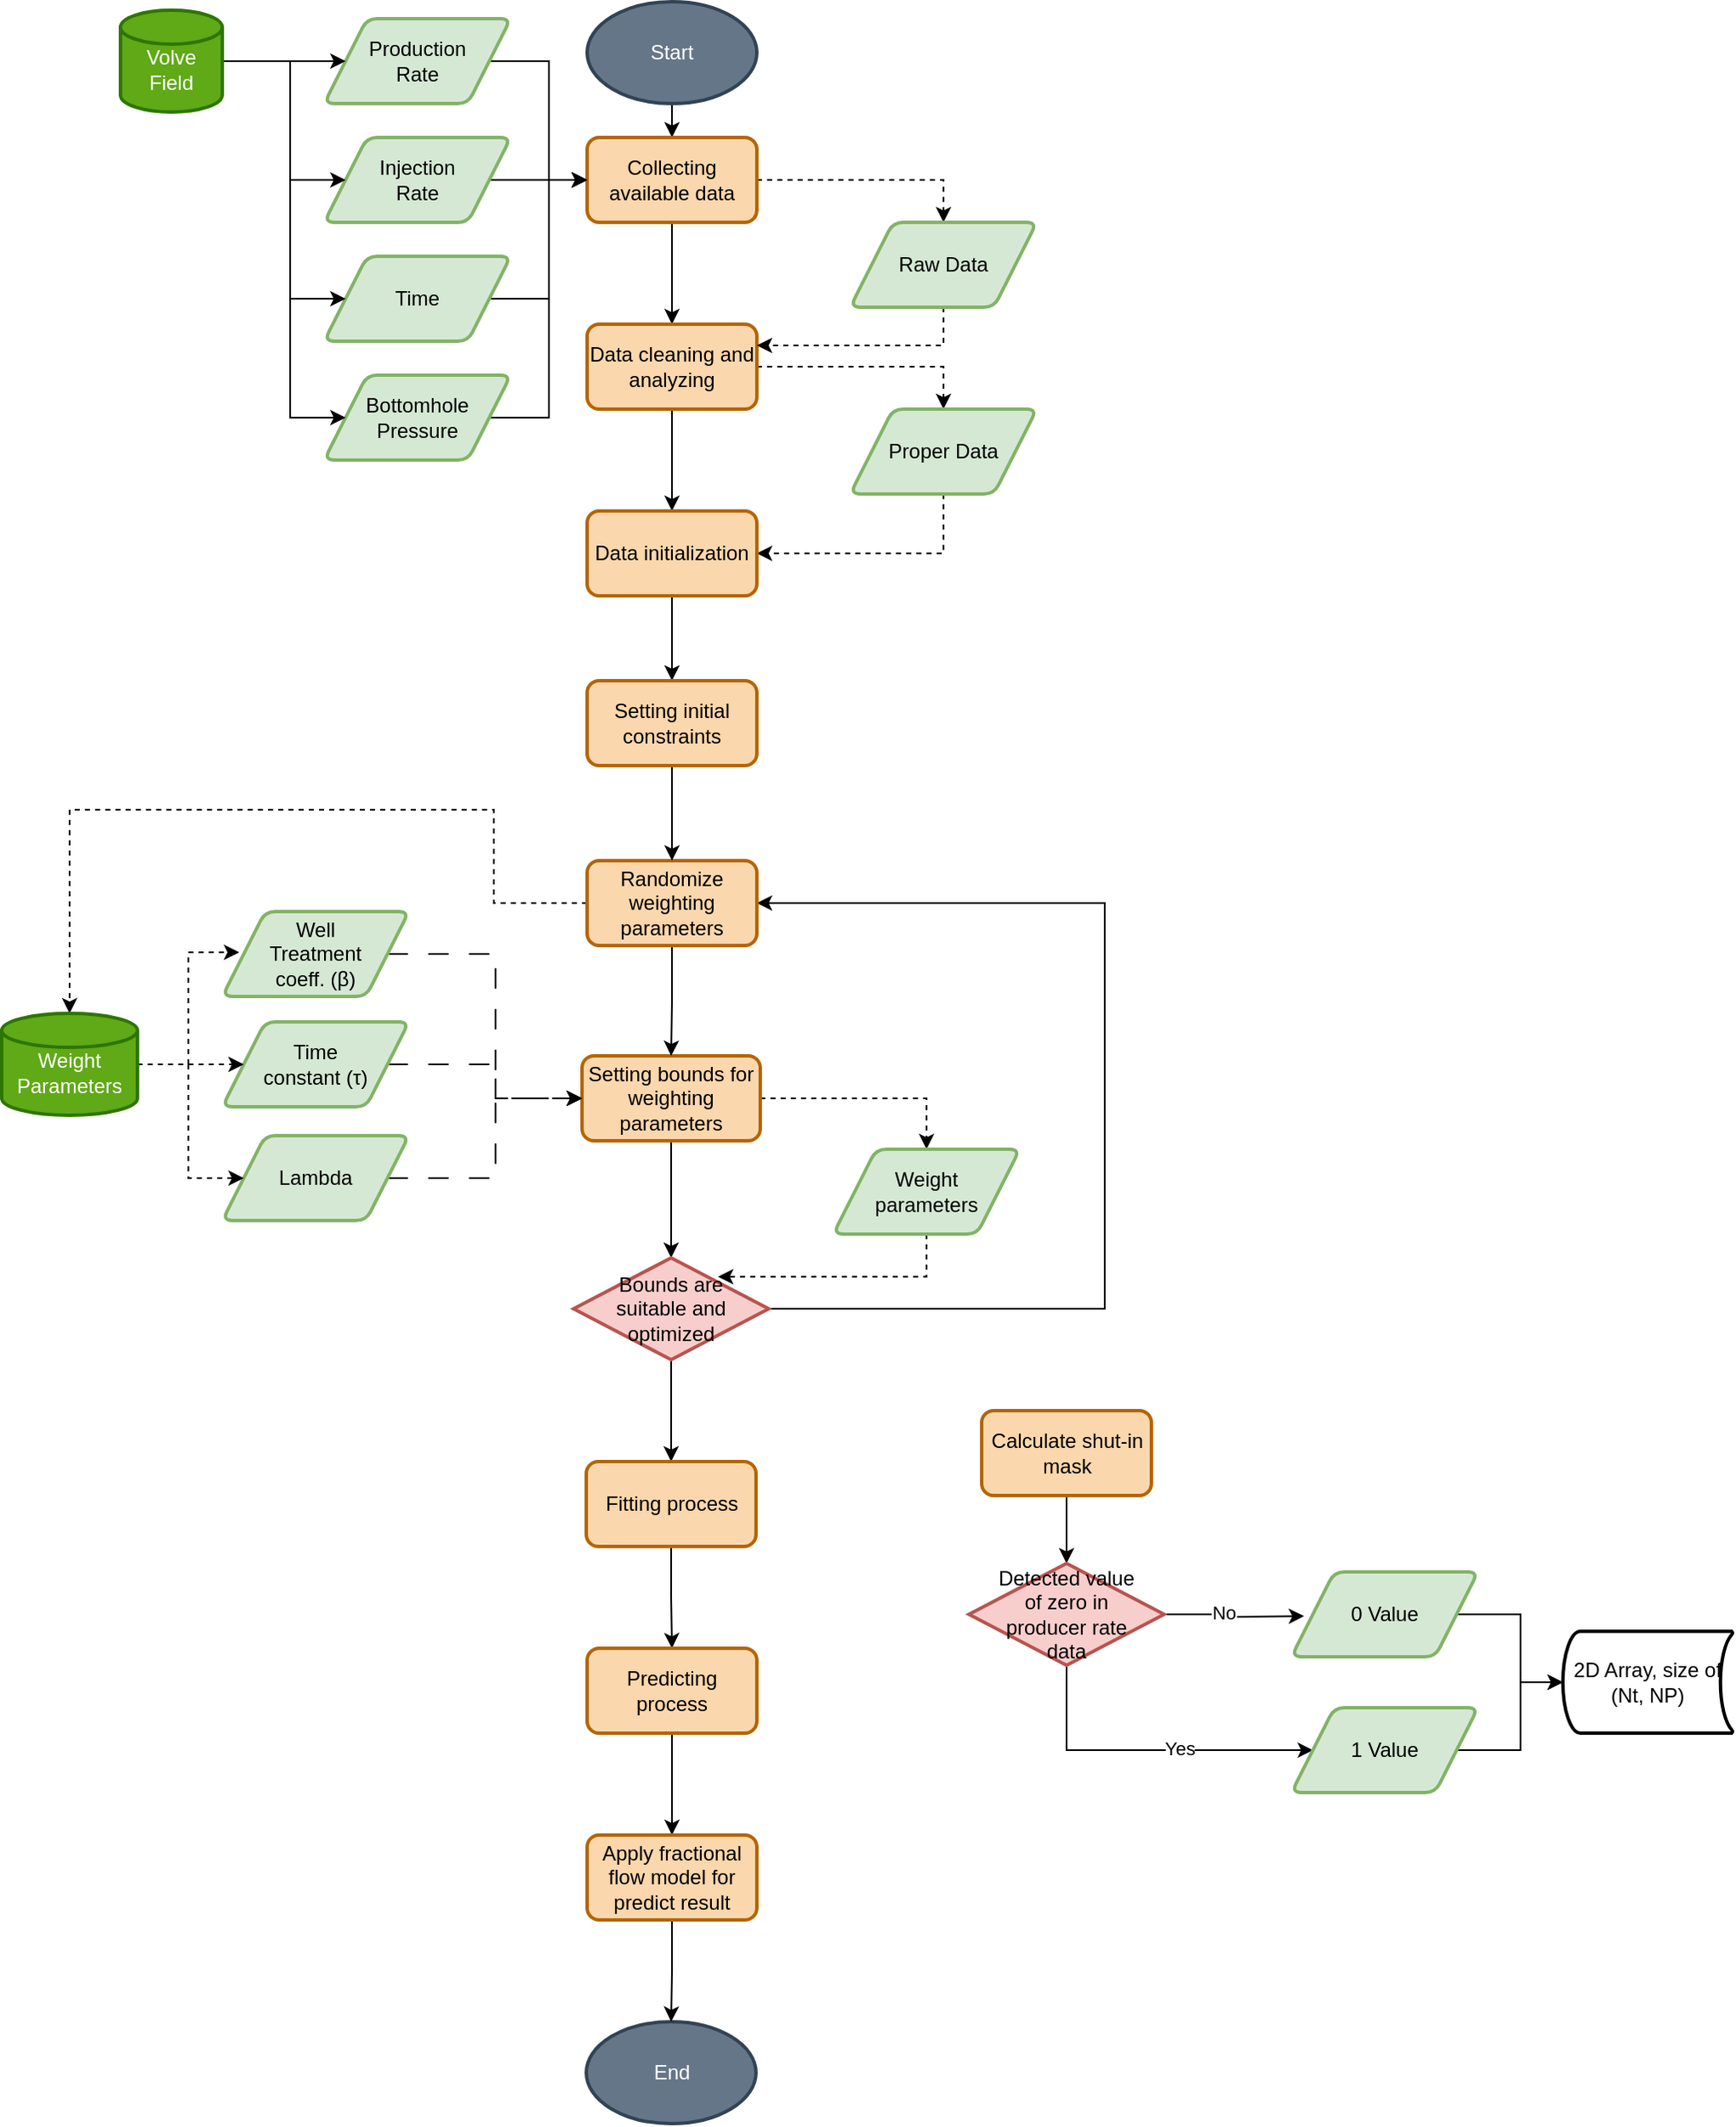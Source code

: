 <mxfile version="21.3.8" type="github">
  <diagram name="Page-1" id="_5uB-s6qS9bGdQct2IHt">
    <mxGraphModel dx="385" dy="638" grid="1" gridSize="10" guides="1" tooltips="1" connect="1" arrows="1" fold="1" page="1" pageScale="1" pageWidth="850" pageHeight="1100" math="0" shadow="0">
      <root>
        <mxCell id="0" />
        <mxCell id="1" parent="0" />
        <mxCell id="X-uNzcTZzW1CFX3FjaCT-12" style="edgeStyle=orthogonalEdgeStyle;rounded=0;orthogonalLoop=1;jettySize=auto;html=1;exitX=0.5;exitY=1;exitDx=0;exitDy=0;exitPerimeter=0;entryX=0.5;entryY=0;entryDx=0;entryDy=0;" parent="1" source="X-uNzcTZzW1CFX3FjaCT-1" target="X-uNzcTZzW1CFX3FjaCT-4" edge="1">
          <mxGeometry relative="1" as="geometry" />
        </mxCell>
        <mxCell id="X-uNzcTZzW1CFX3FjaCT-1" value="Start" style="strokeWidth=2;html=1;shape=mxgraph.flowchart.start_2;whiteSpace=wrap;fillColor=#647687;fontColor=#ffffff;strokeColor=#314354;" parent="1" vertex="1">
          <mxGeometry x="1265" y="10" width="100" height="60" as="geometry" />
        </mxCell>
        <mxCell id="X-uNzcTZzW1CFX3FjaCT-5" style="edgeStyle=orthogonalEdgeStyle;rounded=0;orthogonalLoop=1;jettySize=auto;html=1;exitX=1;exitY=0.5;exitDx=0;exitDy=0;entryX=0;entryY=0.5;entryDx=0;entryDy=0;" parent="1" source="X-uNzcTZzW1CFX3FjaCT-2" target="X-uNzcTZzW1CFX3FjaCT-4" edge="1">
          <mxGeometry relative="1" as="geometry" />
        </mxCell>
        <mxCell id="X-uNzcTZzW1CFX3FjaCT-2" value="Production Rate" style="shape=parallelogram;html=1;strokeWidth=2;perimeter=parallelogramPerimeter;whiteSpace=wrap;rounded=1;arcSize=12;size=0.23;spacingLeft=20;spacingRight=20;fillColor=#d5e8d4;strokeColor=#82b366;" parent="1" vertex="1">
          <mxGeometry x="1110" y="20" width="110" height="50" as="geometry" />
        </mxCell>
        <mxCell id="X-uNzcTZzW1CFX3FjaCT-14" style="edgeStyle=orthogonalEdgeStyle;rounded=0;orthogonalLoop=1;jettySize=auto;html=1;exitX=0.5;exitY=1;exitDx=0;exitDy=0;entryX=0.5;entryY=0;entryDx=0;entryDy=0;" parent="1" source="X-uNzcTZzW1CFX3FjaCT-4" target="X-uNzcTZzW1CFX3FjaCT-13" edge="1">
          <mxGeometry relative="1" as="geometry" />
        </mxCell>
        <mxCell id="X-uNzcTZzW1CFX3FjaCT-23" style="edgeStyle=orthogonalEdgeStyle;rounded=0;orthogonalLoop=1;jettySize=auto;html=1;exitX=1;exitY=0.5;exitDx=0;exitDy=0;entryX=0.5;entryY=0;entryDx=0;entryDy=0;dashed=1;" parent="1" source="X-uNzcTZzW1CFX3FjaCT-4" target="X-uNzcTZzW1CFX3FjaCT-15" edge="1">
          <mxGeometry relative="1" as="geometry" />
        </mxCell>
        <mxCell id="X-uNzcTZzW1CFX3FjaCT-4" value="Collecting available data" style="rounded=1;whiteSpace=wrap;html=1;absoluteArcSize=1;arcSize=14;strokeWidth=2;fillColor=#fad7ac;strokeColor=#b46504;" parent="1" vertex="1">
          <mxGeometry x="1265" y="90" width="100" height="50" as="geometry" />
        </mxCell>
        <mxCell id="X-uNzcTZzW1CFX3FjaCT-7" style="edgeStyle=orthogonalEdgeStyle;rounded=0;orthogonalLoop=1;jettySize=auto;html=1;exitX=1;exitY=0.5;exitDx=0;exitDy=0;entryX=0;entryY=0.5;entryDx=0;entryDy=0;" parent="1" source="X-uNzcTZzW1CFX3FjaCT-6" target="X-uNzcTZzW1CFX3FjaCT-4" edge="1">
          <mxGeometry relative="1" as="geometry" />
        </mxCell>
        <mxCell id="X-uNzcTZzW1CFX3FjaCT-6" value="Injection Rate" style="shape=parallelogram;html=1;strokeWidth=2;perimeter=parallelogramPerimeter;whiteSpace=wrap;rounded=1;arcSize=12;size=0.23;spacingLeft=20;spacingRight=20;fillColor=#d5e8d4;strokeColor=#82b366;" parent="1" vertex="1">
          <mxGeometry x="1110" y="90" width="110" height="50" as="geometry" />
        </mxCell>
        <mxCell id="X-uNzcTZzW1CFX3FjaCT-9" style="edgeStyle=orthogonalEdgeStyle;rounded=0;orthogonalLoop=1;jettySize=auto;html=1;exitX=1;exitY=0.5;exitDx=0;exitDy=0;entryX=0;entryY=0.5;entryDx=0;entryDy=0;" parent="1" source="X-uNzcTZzW1CFX3FjaCT-8" target="X-uNzcTZzW1CFX3FjaCT-4" edge="1">
          <mxGeometry relative="1" as="geometry" />
        </mxCell>
        <mxCell id="X-uNzcTZzW1CFX3FjaCT-8" value="Time" style="shape=parallelogram;html=1;strokeWidth=2;perimeter=parallelogramPerimeter;whiteSpace=wrap;rounded=1;arcSize=12;size=0.23;spacingLeft=20;spacingRight=20;fillColor=#d5e8d4;strokeColor=#82b366;" parent="1" vertex="1">
          <mxGeometry x="1110" y="160" width="110" height="50" as="geometry" />
        </mxCell>
        <mxCell id="X-uNzcTZzW1CFX3FjaCT-11" style="edgeStyle=orthogonalEdgeStyle;rounded=0;orthogonalLoop=1;jettySize=auto;html=1;exitX=1;exitY=0.5;exitDx=0;exitDy=0;entryX=0;entryY=0.5;entryDx=0;entryDy=0;" parent="1" source="X-uNzcTZzW1CFX3FjaCT-10" target="X-uNzcTZzW1CFX3FjaCT-4" edge="1">
          <mxGeometry relative="1" as="geometry" />
        </mxCell>
        <mxCell id="X-uNzcTZzW1CFX3FjaCT-10" value="Bottomhole Pressure" style="shape=parallelogram;html=1;strokeWidth=2;perimeter=parallelogramPerimeter;whiteSpace=wrap;rounded=1;arcSize=12;size=0.23;spacingLeft=20;spacingRight=20;fillColor=#d5e8d4;strokeColor=#82b366;" parent="1" vertex="1">
          <mxGeometry x="1110" y="230" width="110" height="50" as="geometry" />
        </mxCell>
        <mxCell id="X-uNzcTZzW1CFX3FjaCT-27" style="edgeStyle=orthogonalEdgeStyle;rounded=0;orthogonalLoop=1;jettySize=auto;html=1;exitX=1;exitY=0.5;exitDx=0;exitDy=0;entryX=0.5;entryY=0;entryDx=0;entryDy=0;dashed=1;" parent="1" source="X-uNzcTZzW1CFX3FjaCT-13" target="X-uNzcTZzW1CFX3FjaCT-26" edge="1">
          <mxGeometry relative="1" as="geometry" />
        </mxCell>
        <mxCell id="X-uNzcTZzW1CFX3FjaCT-35" style="edgeStyle=orthogonalEdgeStyle;rounded=0;orthogonalLoop=1;jettySize=auto;html=1;exitX=0.5;exitY=1;exitDx=0;exitDy=0;entryX=0.5;entryY=0;entryDx=0;entryDy=0;" parent="1" source="X-uNzcTZzW1CFX3FjaCT-13" target="X-uNzcTZzW1CFX3FjaCT-34" edge="1">
          <mxGeometry relative="1" as="geometry" />
        </mxCell>
        <mxCell id="X-uNzcTZzW1CFX3FjaCT-13" value="Data cleaning and analyzing" style="rounded=1;whiteSpace=wrap;html=1;absoluteArcSize=1;arcSize=14;strokeWidth=2;fillColor=#fad7ac;strokeColor=#b46504;" parent="1" vertex="1">
          <mxGeometry x="1265" y="200" width="100" height="50" as="geometry" />
        </mxCell>
        <mxCell id="X-uNzcTZzW1CFX3FjaCT-24" style="edgeStyle=orthogonalEdgeStyle;rounded=0;orthogonalLoop=1;jettySize=auto;html=1;exitX=0.5;exitY=1;exitDx=0;exitDy=0;entryX=1;entryY=0.25;entryDx=0;entryDy=0;dashed=1;" parent="1" source="X-uNzcTZzW1CFX3FjaCT-15" target="X-uNzcTZzW1CFX3FjaCT-13" edge="1">
          <mxGeometry relative="1" as="geometry" />
        </mxCell>
        <mxCell id="X-uNzcTZzW1CFX3FjaCT-15" value="Raw Data" style="shape=parallelogram;html=1;strokeWidth=2;perimeter=parallelogramPerimeter;whiteSpace=wrap;rounded=1;arcSize=12;size=0.23;spacingLeft=20;spacingRight=20;fillColor=#d5e8d4;strokeColor=#82b366;" parent="1" vertex="1">
          <mxGeometry x="1420" y="140" width="110" height="50" as="geometry" />
        </mxCell>
        <mxCell id="X-uNzcTZzW1CFX3FjaCT-17" style="edgeStyle=orthogonalEdgeStyle;rounded=0;orthogonalLoop=1;jettySize=auto;html=1;exitX=1;exitY=0.5;exitDx=0;exitDy=0;exitPerimeter=0;entryX=0;entryY=0.5;entryDx=0;entryDy=0;" parent="1" source="X-uNzcTZzW1CFX3FjaCT-16" target="X-uNzcTZzW1CFX3FjaCT-2" edge="1">
          <mxGeometry relative="1" as="geometry" />
        </mxCell>
        <mxCell id="X-uNzcTZzW1CFX3FjaCT-18" style="edgeStyle=orthogonalEdgeStyle;rounded=0;orthogonalLoop=1;jettySize=auto;html=1;exitX=1;exitY=0.5;exitDx=0;exitDy=0;exitPerimeter=0;entryX=0;entryY=0.5;entryDx=0;entryDy=0;" parent="1" source="X-uNzcTZzW1CFX3FjaCT-16" target="X-uNzcTZzW1CFX3FjaCT-6" edge="1">
          <mxGeometry relative="1" as="geometry">
            <Array as="points">
              <mxPoint x="1090" y="45" />
              <mxPoint x="1090" y="115" />
            </Array>
          </mxGeometry>
        </mxCell>
        <mxCell id="X-uNzcTZzW1CFX3FjaCT-19" style="edgeStyle=orthogonalEdgeStyle;rounded=0;orthogonalLoop=1;jettySize=auto;html=1;exitX=1;exitY=0.5;exitDx=0;exitDy=0;exitPerimeter=0;entryX=0;entryY=0.5;entryDx=0;entryDy=0;" parent="1" source="X-uNzcTZzW1CFX3FjaCT-16" target="X-uNzcTZzW1CFX3FjaCT-8" edge="1">
          <mxGeometry relative="1" as="geometry">
            <Array as="points">
              <mxPoint x="1090" y="45" />
              <mxPoint x="1090" y="185" />
            </Array>
          </mxGeometry>
        </mxCell>
        <mxCell id="X-uNzcTZzW1CFX3FjaCT-20" style="edgeStyle=orthogonalEdgeStyle;rounded=0;orthogonalLoop=1;jettySize=auto;html=1;exitX=1;exitY=0.5;exitDx=0;exitDy=0;exitPerimeter=0;entryX=0;entryY=0.5;entryDx=0;entryDy=0;" parent="1" source="X-uNzcTZzW1CFX3FjaCT-16" target="X-uNzcTZzW1CFX3FjaCT-10" edge="1">
          <mxGeometry relative="1" as="geometry">
            <Array as="points">
              <mxPoint x="1090" y="45" />
              <mxPoint x="1090" y="255" />
            </Array>
          </mxGeometry>
        </mxCell>
        <mxCell id="X-uNzcTZzW1CFX3FjaCT-16" value="Volve&lt;br&gt;Field" style="strokeWidth=2;html=1;shape=mxgraph.flowchart.database;whiteSpace=wrap;spacingTop=10;fillColor=#60a917;strokeColor=#2D7600;fontColor=#ffffff;" parent="1" vertex="1">
          <mxGeometry x="990" y="15" width="60" height="60" as="geometry" />
        </mxCell>
        <mxCell id="iVDqOzCBl92spyOLnAp0-7" style="edgeStyle=orthogonalEdgeStyle;rounded=0;orthogonalLoop=1;jettySize=auto;html=1;exitX=0.5;exitY=1;exitDx=0;exitDy=0;entryX=1;entryY=0.5;entryDx=0;entryDy=0;dashed=1;" edge="1" parent="1" source="X-uNzcTZzW1CFX3FjaCT-26" target="X-uNzcTZzW1CFX3FjaCT-34">
          <mxGeometry relative="1" as="geometry" />
        </mxCell>
        <mxCell id="X-uNzcTZzW1CFX3FjaCT-26" value="Proper Data" style="shape=parallelogram;html=1;strokeWidth=2;perimeter=parallelogramPerimeter;whiteSpace=wrap;rounded=1;arcSize=12;size=0.23;spacingLeft=20;spacingRight=20;fillColor=#d5e8d4;strokeColor=#82b366;" parent="1" vertex="1">
          <mxGeometry x="1420" y="250" width="110" height="50" as="geometry" />
        </mxCell>
        <mxCell id="iVDqOzCBl92spyOLnAp0-38" style="edgeStyle=orthogonalEdgeStyle;rounded=0;orthogonalLoop=1;jettySize=auto;html=1;exitX=0.5;exitY=1;exitDx=0;exitDy=0;entryX=0.5;entryY=0;entryDx=0;entryDy=0;" edge="1" parent="1" source="X-uNzcTZzW1CFX3FjaCT-34" target="iVDqOzCBl92spyOLnAp0-37">
          <mxGeometry relative="1" as="geometry" />
        </mxCell>
        <mxCell id="X-uNzcTZzW1CFX3FjaCT-34" value="Data initialization" style="rounded=1;whiteSpace=wrap;html=1;absoluteArcSize=1;arcSize=14;strokeWidth=2;fillColor=#fad7ac;strokeColor=#b46504;" parent="1" vertex="1">
          <mxGeometry x="1265" y="310" width="100" height="50" as="geometry" />
        </mxCell>
        <mxCell id="iVDqOzCBl92spyOLnAp0-19" style="edgeStyle=orthogonalEdgeStyle;rounded=0;orthogonalLoop=1;jettySize=auto;html=1;exitX=1;exitY=0.5;exitDx=0;exitDy=0;entryX=0.5;entryY=0;entryDx=0;entryDy=0;dashed=1;" edge="1" parent="1" source="X-uNzcTZzW1CFX3FjaCT-36" target="iVDqOzCBl92spyOLnAp0-18">
          <mxGeometry relative="1" as="geometry" />
        </mxCell>
        <mxCell id="iVDqOzCBl92spyOLnAp0-42" style="edgeStyle=orthogonalEdgeStyle;rounded=0;orthogonalLoop=1;jettySize=auto;html=1;exitX=0.5;exitY=1;exitDx=0;exitDy=0;entryX=0.5;entryY=0;entryDx=0;entryDy=0;entryPerimeter=0;" edge="1" parent="1" source="X-uNzcTZzW1CFX3FjaCT-36" target="iVDqOzCBl92spyOLnAp0-22">
          <mxGeometry relative="1" as="geometry" />
        </mxCell>
        <mxCell id="X-uNzcTZzW1CFX3FjaCT-36" value="Setting bounds for weighting parameters" style="rounded=1;whiteSpace=wrap;html=1;absoluteArcSize=1;arcSize=14;strokeWidth=2;fillColor=#fad7ac;strokeColor=#b46504;" parent="1" vertex="1">
          <mxGeometry x="1262" y="631" width="105" height="50" as="geometry" />
        </mxCell>
        <mxCell id="iVDqOzCBl92spyOLnAp0-12" style="edgeStyle=orthogonalEdgeStyle;rounded=0;orthogonalLoop=1;jettySize=auto;html=1;exitX=1;exitY=0.5;exitDx=0;exitDy=0;entryX=0;entryY=0.5;entryDx=0;entryDy=0;dashed=1;dashPattern=12 12;" edge="1" parent="1" source="iVDqOzCBl92spyOLnAp0-9" target="X-uNzcTZzW1CFX3FjaCT-36">
          <mxGeometry relative="1" as="geometry" />
        </mxCell>
        <mxCell id="iVDqOzCBl92spyOLnAp0-9" value="Well Treatment coeff. (β)" style="shape=parallelogram;html=1;strokeWidth=2;perimeter=parallelogramPerimeter;whiteSpace=wrap;rounded=1;arcSize=12;size=0.23;spacingLeft=20;spacingRight=20;fillColor=#d5e8d4;strokeColor=#82b366;" vertex="1" parent="1">
          <mxGeometry x="1050" y="546" width="110" height="50" as="geometry" />
        </mxCell>
        <mxCell id="iVDqOzCBl92spyOLnAp0-13" style="edgeStyle=orthogonalEdgeStyle;rounded=0;orthogonalLoop=1;jettySize=auto;html=1;exitX=1;exitY=0.5;exitDx=0;exitDy=0;entryX=0;entryY=0.5;entryDx=0;entryDy=0;dashed=1;dashPattern=12 12;" edge="1" parent="1" source="iVDqOzCBl92spyOLnAp0-10" target="X-uNzcTZzW1CFX3FjaCT-36">
          <mxGeometry relative="1" as="geometry" />
        </mxCell>
        <mxCell id="iVDqOzCBl92spyOLnAp0-10" value="Time constant (τ)" style="shape=parallelogram;html=1;strokeWidth=2;perimeter=parallelogramPerimeter;whiteSpace=wrap;rounded=1;arcSize=12;size=0.23;spacingLeft=20;spacingRight=20;fillColor=#d5e8d4;strokeColor=#82b366;" vertex="1" parent="1">
          <mxGeometry x="1050" y="611" width="110" height="50" as="geometry" />
        </mxCell>
        <mxCell id="iVDqOzCBl92spyOLnAp0-15" style="edgeStyle=orthogonalEdgeStyle;rounded=0;orthogonalLoop=1;jettySize=auto;html=1;exitX=1;exitY=0.5;exitDx=0;exitDy=0;entryX=0;entryY=0.5;entryDx=0;entryDy=0;dashed=1;dashPattern=12 12;" edge="1" parent="1" source="iVDqOzCBl92spyOLnAp0-11" target="X-uNzcTZzW1CFX3FjaCT-36">
          <mxGeometry relative="1" as="geometry" />
        </mxCell>
        <mxCell id="iVDqOzCBl92spyOLnAp0-11" value="Lambda" style="shape=parallelogram;html=1;strokeWidth=2;perimeter=parallelogramPerimeter;whiteSpace=wrap;rounded=1;arcSize=12;size=0.23;spacingLeft=20;spacingRight=20;fillColor=#d5e8d4;strokeColor=#82b366;" vertex="1" parent="1">
          <mxGeometry x="1050" y="678" width="110" height="50" as="geometry" />
        </mxCell>
        <mxCell id="iVDqOzCBl92spyOLnAp0-44" style="edgeStyle=orthogonalEdgeStyle;rounded=0;orthogonalLoop=1;jettySize=auto;html=1;exitX=0.5;exitY=1;exitDx=0;exitDy=0;entryX=0.74;entryY=0.185;entryDx=0;entryDy=0;entryPerimeter=0;dashed=1;" edge="1" parent="1" source="iVDqOzCBl92spyOLnAp0-18" target="iVDqOzCBl92spyOLnAp0-22">
          <mxGeometry relative="1" as="geometry">
            <Array as="points">
              <mxPoint x="1465" y="761" />
            </Array>
          </mxGeometry>
        </mxCell>
        <mxCell id="iVDqOzCBl92spyOLnAp0-18" value="Weight parameters" style="shape=parallelogram;html=1;strokeWidth=2;perimeter=parallelogramPerimeter;whiteSpace=wrap;rounded=1;arcSize=12;size=0.23;spacingLeft=20;spacingRight=20;fillColor=#d5e8d4;strokeColor=#82b366;" vertex="1" parent="1">
          <mxGeometry x="1410" y="686" width="110" height="50" as="geometry" />
        </mxCell>
        <mxCell id="iVDqOzCBl92spyOLnAp0-40" style="edgeStyle=orthogonalEdgeStyle;rounded=0;orthogonalLoop=1;jettySize=auto;html=1;exitX=1;exitY=0.5;exitDx=0;exitDy=0;exitPerimeter=0;entryX=1;entryY=0.5;entryDx=0;entryDy=0;" edge="1" parent="1" source="iVDqOzCBl92spyOLnAp0-22" target="iVDqOzCBl92spyOLnAp0-29">
          <mxGeometry relative="1" as="geometry">
            <Array as="points">
              <mxPoint x="1372" y="780" />
              <mxPoint x="1570" y="780" />
              <mxPoint x="1570" y="541" />
            </Array>
          </mxGeometry>
        </mxCell>
        <mxCell id="iVDqOzCBl92spyOLnAp0-43" style="edgeStyle=orthogonalEdgeStyle;rounded=0;orthogonalLoop=1;jettySize=auto;html=1;exitX=0.5;exitY=1;exitDx=0;exitDy=0;exitPerimeter=0;entryX=0.5;entryY=0;entryDx=0;entryDy=0;" edge="1" parent="1" source="iVDqOzCBl92spyOLnAp0-22" target="iVDqOzCBl92spyOLnAp0-41">
          <mxGeometry relative="1" as="geometry" />
        </mxCell>
        <mxCell id="iVDqOzCBl92spyOLnAp0-22" value="Bounds are suitable and optimized" style="strokeWidth=2;html=1;shape=mxgraph.flowchart.decision;whiteSpace=wrap;spacingLeft=10;spacingRight=10;fillColor=#f8cecc;strokeColor=#b85450;" vertex="1" parent="1">
          <mxGeometry x="1257" y="750" width="115" height="60" as="geometry" />
        </mxCell>
        <mxCell id="iVDqOzCBl92spyOLnAp0-31" style="edgeStyle=orthogonalEdgeStyle;rounded=0;orthogonalLoop=1;jettySize=auto;html=1;exitX=0;exitY=0.5;exitDx=0;exitDy=0;entryX=0.5;entryY=0;entryDx=0;entryDy=0;entryPerimeter=0;dashed=1;" edge="1" parent="1" source="iVDqOzCBl92spyOLnAp0-29" target="iVDqOzCBl92spyOLnAp0-32">
          <mxGeometry relative="1" as="geometry">
            <Array as="points">
              <mxPoint x="1210" y="541" />
              <mxPoint x="1210" y="486" />
              <mxPoint x="960" y="486" />
            </Array>
          </mxGeometry>
        </mxCell>
        <mxCell id="iVDqOzCBl92spyOLnAp0-36" style="edgeStyle=orthogonalEdgeStyle;rounded=0;orthogonalLoop=1;jettySize=auto;html=1;exitX=0.5;exitY=1;exitDx=0;exitDy=0;entryX=0.5;entryY=0;entryDx=0;entryDy=0;" edge="1" parent="1" source="iVDqOzCBl92spyOLnAp0-29" target="X-uNzcTZzW1CFX3FjaCT-36">
          <mxGeometry relative="1" as="geometry" />
        </mxCell>
        <mxCell id="iVDqOzCBl92spyOLnAp0-29" value="Randomize weighting parameters" style="rounded=1;whiteSpace=wrap;html=1;absoluteArcSize=1;arcSize=14;strokeWidth=2;fillColor=#fad7ac;strokeColor=#b46504;" vertex="1" parent="1">
          <mxGeometry x="1265" y="516" width="100" height="50" as="geometry" />
        </mxCell>
        <mxCell id="iVDqOzCBl92spyOLnAp0-33" style="edgeStyle=orthogonalEdgeStyle;rounded=0;orthogonalLoop=1;jettySize=auto;html=1;exitX=1;exitY=0.5;exitDx=0;exitDy=0;exitPerimeter=0;dashed=1;" edge="1" parent="1" source="iVDqOzCBl92spyOLnAp0-32">
          <mxGeometry relative="1" as="geometry">
            <mxPoint x="1060" y="570" as="targetPoint" />
            <Array as="points">
              <mxPoint x="1030" y="636" />
              <mxPoint x="1030" y="570" />
              <mxPoint x="1060" y="570" />
            </Array>
          </mxGeometry>
        </mxCell>
        <mxCell id="iVDqOzCBl92spyOLnAp0-34" style="edgeStyle=orthogonalEdgeStyle;rounded=0;orthogonalLoop=1;jettySize=auto;html=1;exitX=1;exitY=0.5;exitDx=0;exitDy=0;exitPerimeter=0;entryX=0;entryY=0.5;entryDx=0;entryDy=0;dashed=1;" edge="1" parent="1" source="iVDqOzCBl92spyOLnAp0-32" target="iVDqOzCBl92spyOLnAp0-10">
          <mxGeometry relative="1" as="geometry" />
        </mxCell>
        <mxCell id="iVDqOzCBl92spyOLnAp0-35" style="edgeStyle=orthogonalEdgeStyle;rounded=0;orthogonalLoop=1;jettySize=auto;html=1;exitX=1;exitY=0.5;exitDx=0;exitDy=0;exitPerimeter=0;entryX=0;entryY=0.5;entryDx=0;entryDy=0;dashed=1;" edge="1" parent="1" source="iVDqOzCBl92spyOLnAp0-32" target="iVDqOzCBl92spyOLnAp0-11">
          <mxGeometry relative="1" as="geometry">
            <Array as="points">
              <mxPoint x="1030" y="636" />
              <mxPoint x="1030" y="703" />
            </Array>
          </mxGeometry>
        </mxCell>
        <mxCell id="iVDqOzCBl92spyOLnAp0-32" value="Weight&lt;br&gt;Parameters" style="strokeWidth=2;html=1;shape=mxgraph.flowchart.database;whiteSpace=wrap;spacingTop=10;fillColor=#60a917;fontColor=#ffffff;strokeColor=#2D7600;" vertex="1" parent="1">
          <mxGeometry x="920" y="606" width="80" height="60" as="geometry" />
        </mxCell>
        <mxCell id="iVDqOzCBl92spyOLnAp0-39" style="edgeStyle=orthogonalEdgeStyle;rounded=0;orthogonalLoop=1;jettySize=auto;html=1;exitX=0.5;exitY=1;exitDx=0;exitDy=0;entryX=0.5;entryY=0;entryDx=0;entryDy=0;" edge="1" parent="1" source="iVDqOzCBl92spyOLnAp0-37" target="iVDqOzCBl92spyOLnAp0-29">
          <mxGeometry relative="1" as="geometry" />
        </mxCell>
        <mxCell id="iVDqOzCBl92spyOLnAp0-37" value="Setting initial constraints" style="rounded=1;whiteSpace=wrap;html=1;absoluteArcSize=1;arcSize=14;strokeWidth=2;fillColor=#fad7ac;strokeColor=#b46504;" vertex="1" parent="1">
          <mxGeometry x="1265" y="410" width="100" height="50" as="geometry" />
        </mxCell>
        <mxCell id="iVDqOzCBl92spyOLnAp0-46" style="edgeStyle=orthogonalEdgeStyle;rounded=0;orthogonalLoop=1;jettySize=auto;html=1;exitX=0.5;exitY=1;exitDx=0;exitDy=0;entryX=0.5;entryY=0;entryDx=0;entryDy=0;" edge="1" parent="1" source="iVDqOzCBl92spyOLnAp0-41" target="iVDqOzCBl92spyOLnAp0-45">
          <mxGeometry relative="1" as="geometry" />
        </mxCell>
        <mxCell id="iVDqOzCBl92spyOLnAp0-41" value="Fitting process" style="rounded=1;whiteSpace=wrap;html=1;absoluteArcSize=1;arcSize=14;strokeWidth=2;fillColor=#fad7ac;strokeColor=#b46504;" vertex="1" parent="1">
          <mxGeometry x="1264.5" y="870" width="100" height="50" as="geometry" />
        </mxCell>
        <mxCell id="iVDqOzCBl92spyOLnAp0-50" style="edgeStyle=orthogonalEdgeStyle;rounded=0;orthogonalLoop=1;jettySize=auto;html=1;exitX=0.5;exitY=1;exitDx=0;exitDy=0;entryX=0.5;entryY=0;entryDx=0;entryDy=0;" edge="1" parent="1" source="iVDqOzCBl92spyOLnAp0-45" target="iVDqOzCBl92spyOLnAp0-49">
          <mxGeometry relative="1" as="geometry" />
        </mxCell>
        <mxCell id="iVDqOzCBl92spyOLnAp0-45" value="Predicting process" style="rounded=1;whiteSpace=wrap;html=1;absoluteArcSize=1;arcSize=14;strokeWidth=2;fillColor=#fad7ac;strokeColor=#b46504;" vertex="1" parent="1">
          <mxGeometry x="1265" y="980" width="100" height="50" as="geometry" />
        </mxCell>
        <mxCell id="iVDqOzCBl92spyOLnAp0-48" value="End" style="strokeWidth=2;html=1;shape=mxgraph.flowchart.start_2;whiteSpace=wrap;fillColor=#647687;fontColor=#ffffff;strokeColor=#314354;" vertex="1" parent="1">
          <mxGeometry x="1264.5" y="1200" width="100" height="60" as="geometry" />
        </mxCell>
        <mxCell id="iVDqOzCBl92spyOLnAp0-51" style="edgeStyle=orthogonalEdgeStyle;rounded=0;orthogonalLoop=1;jettySize=auto;html=1;exitX=0.5;exitY=1;exitDx=0;exitDy=0;entryX=0.5;entryY=0;entryDx=0;entryDy=0;entryPerimeter=0;" edge="1" parent="1" source="iVDqOzCBl92spyOLnAp0-49" target="iVDqOzCBl92spyOLnAp0-48">
          <mxGeometry relative="1" as="geometry" />
        </mxCell>
        <mxCell id="iVDqOzCBl92spyOLnAp0-49" value="Apply fractional flow model for predict result" style="rounded=1;whiteSpace=wrap;html=1;absoluteArcSize=1;arcSize=14;strokeWidth=2;fillColor=#fad7ac;strokeColor=#b46504;" vertex="1" parent="1">
          <mxGeometry x="1265" y="1090" width="100" height="50" as="geometry" />
        </mxCell>
        <mxCell id="iVDqOzCBl92spyOLnAp0-56" style="edgeStyle=orthogonalEdgeStyle;rounded=0;orthogonalLoop=1;jettySize=auto;html=1;entryX=0.5;entryY=0;entryDx=0;entryDy=0;entryPerimeter=0;" edge="1" parent="1" source="iVDqOzCBl92spyOLnAp0-52" target="iVDqOzCBl92spyOLnAp0-55">
          <mxGeometry relative="1" as="geometry" />
        </mxCell>
        <mxCell id="iVDqOzCBl92spyOLnAp0-52" value="Calculate shut-in mask" style="rounded=1;whiteSpace=wrap;html=1;absoluteArcSize=1;arcSize=14;strokeWidth=2;fillColor=#fad7ac;strokeColor=#b46504;" vertex="1" parent="1">
          <mxGeometry x="1497.5" y="840" width="100" height="50" as="geometry" />
        </mxCell>
        <mxCell id="iVDqOzCBl92spyOLnAp0-57" style="edgeStyle=orthogonalEdgeStyle;rounded=0;orthogonalLoop=1;jettySize=auto;html=1;exitX=1;exitY=0.5;exitDx=0;exitDy=0;exitPerimeter=0;entryX=0;entryY=0.75;entryDx=0;entryDy=0;" edge="1" parent="1" source="iVDqOzCBl92spyOLnAp0-55">
          <mxGeometry relative="1" as="geometry">
            <mxPoint x="1687.5" y="961.0" as="targetPoint" />
          </mxGeometry>
        </mxCell>
        <mxCell id="iVDqOzCBl92spyOLnAp0-60" value="No" style="edgeLabel;html=1;align=center;verticalAlign=middle;resizable=0;points=[];" vertex="1" connectable="0" parent="iVDqOzCBl92spyOLnAp0-57">
          <mxGeometry x="-0.184" y="1" relative="1" as="geometry">
            <mxPoint as="offset" />
          </mxGeometry>
        </mxCell>
        <mxCell id="iVDqOzCBl92spyOLnAp0-59" style="edgeStyle=orthogonalEdgeStyle;rounded=0;orthogonalLoop=1;jettySize=auto;html=1;exitX=0.5;exitY=1;exitDx=0;exitDy=0;exitPerimeter=0;entryX=0;entryY=0.5;entryDx=0;entryDy=0;" edge="1" parent="1" source="iVDqOzCBl92spyOLnAp0-55" target="iVDqOzCBl92spyOLnAp0-64">
          <mxGeometry relative="1" as="geometry">
            <mxPoint x="1687.5" y="1035" as="targetPoint" />
            <Array as="points">
              <mxPoint x="1547" y="1040" />
              <mxPoint x="1693" y="1040" />
            </Array>
          </mxGeometry>
        </mxCell>
        <mxCell id="iVDqOzCBl92spyOLnAp0-61" value="Yes" style="edgeLabel;html=1;align=center;verticalAlign=middle;resizable=0;points=[];" vertex="1" connectable="0" parent="iVDqOzCBl92spyOLnAp0-59">
          <mxGeometry x="0.195" y="1" relative="1" as="geometry">
            <mxPoint as="offset" />
          </mxGeometry>
        </mxCell>
        <mxCell id="iVDqOzCBl92spyOLnAp0-55" value="Detected value of zero in producer rate data" style="strokeWidth=2;html=1;shape=mxgraph.flowchart.decision;whiteSpace=wrap;spacingLeft=10;spacingRight=10;fillColor=#f8cecc;strokeColor=#b85450;" vertex="1" parent="1">
          <mxGeometry x="1490" y="930" width="115" height="60" as="geometry" />
        </mxCell>
        <mxCell id="iVDqOzCBl92spyOLnAp0-62" value="2D Array, size of (Nt, NP)" style="strokeWidth=2;html=1;shape=mxgraph.flowchart.stored_data;whiteSpace=wrap;" vertex="1" parent="1">
          <mxGeometry x="1840" y="970" width="100" height="60" as="geometry" />
        </mxCell>
        <mxCell id="iVDqOzCBl92spyOLnAp0-65" style="edgeStyle=orthogonalEdgeStyle;rounded=0;orthogonalLoop=1;jettySize=auto;html=1;exitX=1;exitY=0.5;exitDx=0;exitDy=0;entryX=0;entryY=0.5;entryDx=0;entryDy=0;entryPerimeter=0;" edge="1" parent="1" source="iVDqOzCBl92spyOLnAp0-63" target="iVDqOzCBl92spyOLnAp0-62">
          <mxGeometry relative="1" as="geometry" />
        </mxCell>
        <mxCell id="iVDqOzCBl92spyOLnAp0-63" value="0 Value" style="shape=parallelogram;html=1;strokeWidth=2;perimeter=parallelogramPerimeter;whiteSpace=wrap;rounded=1;arcSize=12;size=0.23;spacingLeft=20;spacingRight=20;fillColor=#d5e8d4;strokeColor=#82b366;" vertex="1" parent="1">
          <mxGeometry x="1680" y="935" width="110" height="50" as="geometry" />
        </mxCell>
        <mxCell id="iVDqOzCBl92spyOLnAp0-67" style="edgeStyle=orthogonalEdgeStyle;rounded=0;orthogonalLoop=1;jettySize=auto;html=1;exitX=1;exitY=0.5;exitDx=0;exitDy=0;entryX=0;entryY=0.5;entryDx=0;entryDy=0;entryPerimeter=0;" edge="1" parent="1" source="iVDqOzCBl92spyOLnAp0-64" target="iVDqOzCBl92spyOLnAp0-62">
          <mxGeometry relative="1" as="geometry" />
        </mxCell>
        <mxCell id="iVDqOzCBl92spyOLnAp0-64" value="1 Value" style="shape=parallelogram;html=1;strokeWidth=2;perimeter=parallelogramPerimeter;whiteSpace=wrap;rounded=1;arcSize=12;size=0.23;spacingLeft=20;spacingRight=20;fillColor=#d5e8d4;strokeColor=#82b366;" vertex="1" parent="1">
          <mxGeometry x="1680" y="1015" width="110" height="50" as="geometry" />
        </mxCell>
      </root>
    </mxGraphModel>
  </diagram>
</mxfile>
